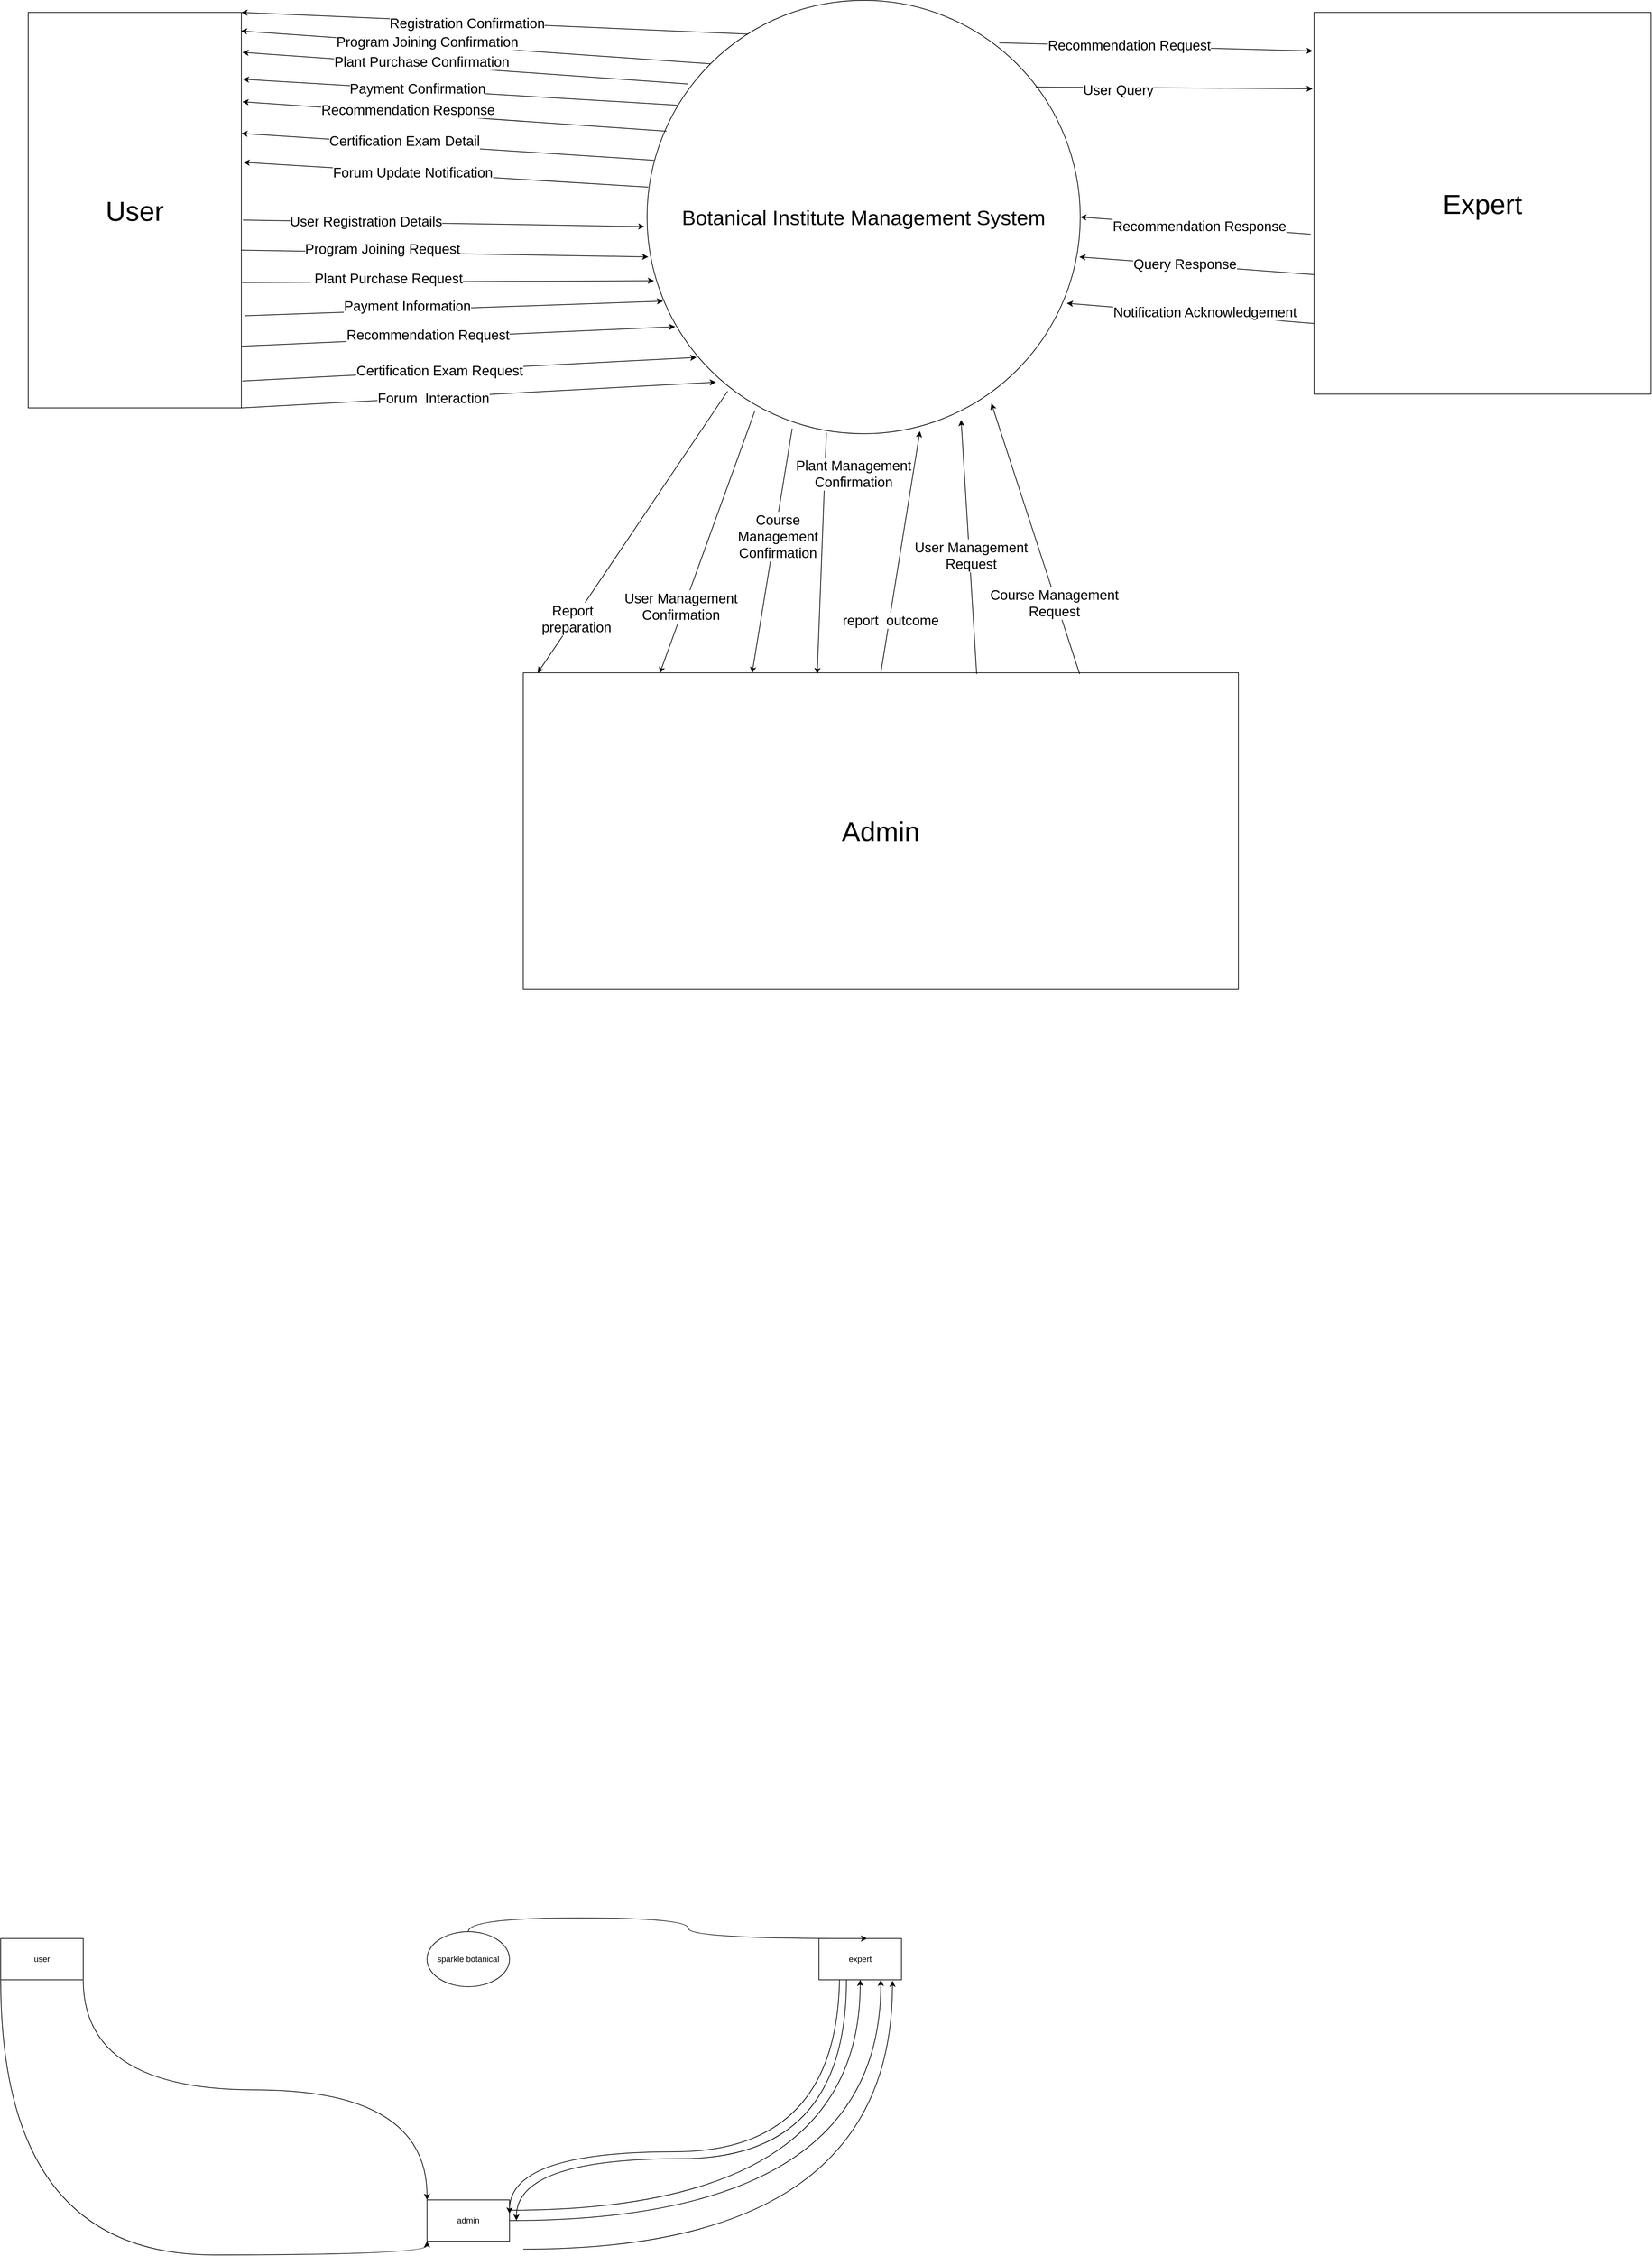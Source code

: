 <mxfile version="22.1.16" type="device">
  <diagram name="Page-1" id="wK68PvIPrZr7_4aeDGbZ">
    <mxGraphModel dx="1525" dy="752" grid="1" gridSize="10" guides="1" tooltips="1" connect="1" arrows="1" fold="1" page="1" pageScale="1" pageWidth="3300" pageHeight="4681" math="0" shadow="0">
      <root>
        <mxCell id="0" />
        <mxCell id="1" parent="0" />
        <mxCell id="sfHX7WNjNzunwl_Qtnw9-26" value="&lt;font style=&quot;font-size: 30px;&quot;&gt;Botanical Institute Management System&lt;/font&gt;" style="ellipse;whiteSpace=wrap;html=1;aspect=fixed;" parent="1" vertex="1">
          <mxGeometry x="1220" y="812.5" width="630" height="630" as="geometry" />
        </mxCell>
        <mxCell id="sfHX7WNjNzunwl_Qtnw9-27" value="&lt;font style=&quot;font-size: 40px;&quot;&gt;User&lt;/font&gt;" style="rounded=0;whiteSpace=wrap;html=1;" parent="1" vertex="1">
          <mxGeometry x="320" y="830" width="310" height="575" as="geometry" />
        </mxCell>
        <mxCell id="oULqDZiRnJvPcXNqzjtD-4" value="" style="endArrow=classic;html=1;rounded=1;entryX=1;entryY=0;entryDx=0;entryDy=0;exitX=0.234;exitY=0.078;exitDx=0;exitDy=0;exitPerimeter=0;curved=0;" parent="1" source="sfHX7WNjNzunwl_Qtnw9-26" target="sfHX7WNjNzunwl_Qtnw9-27" edge="1">
          <mxGeometry width="50" height="50" relative="1" as="geometry">
            <mxPoint x="1230" y="810" as="sourcePoint" />
            <mxPoint x="1280" y="760" as="targetPoint" />
          </mxGeometry>
        </mxCell>
        <mxCell id="oULqDZiRnJvPcXNqzjtD-25" value="&lt;span style=&quot;font-size: 20px;&quot;&gt;Registration Confirmation&lt;/span&gt;" style="edgeLabel;html=1;align=center;verticalAlign=middle;resizable=0;points=[];" parent="oULqDZiRnJvPcXNqzjtD-4" connectable="0" vertex="1">
          <mxGeometry x="0.114" y="1" relative="1" as="geometry">
            <mxPoint x="1" as="offset" />
          </mxGeometry>
        </mxCell>
        <mxCell id="oULqDZiRnJvPcXNqzjtD-5" value="" style="endArrow=classic;html=1;rounded=0;entryX=0.998;entryY=0.047;entryDx=0;entryDy=0;entryPerimeter=0;exitX=0;exitY=0;exitDx=0;exitDy=0;" parent="1" source="sfHX7WNjNzunwl_Qtnw9-26" target="sfHX7WNjNzunwl_Qtnw9-27" edge="1">
          <mxGeometry width="50" height="50" relative="1" as="geometry">
            <mxPoint x="1010" y="980" as="sourcePoint" />
            <mxPoint x="1060" y="930" as="targetPoint" />
          </mxGeometry>
        </mxCell>
        <mxCell id="oULqDZiRnJvPcXNqzjtD-26" value="&lt;span style=&quot;font-size: 20px;&quot;&gt;Program Joining Confirmation&lt;/span&gt;" style="edgeLabel;html=1;align=center;verticalAlign=middle;resizable=0;points=[];" parent="oULqDZiRnJvPcXNqzjtD-5" connectable="0" vertex="1">
          <mxGeometry x="0.419" y="1" relative="1" as="geometry">
            <mxPoint x="72" as="offset" />
          </mxGeometry>
        </mxCell>
        <mxCell id="oULqDZiRnJvPcXNqzjtD-6" value="" style="endArrow=classic;html=1;rounded=0;entryX=1.005;entryY=0.101;entryDx=0;entryDy=0;entryPerimeter=0;exitX=0.095;exitY=0.193;exitDx=0;exitDy=0;exitPerimeter=0;" parent="1" source="sfHX7WNjNzunwl_Qtnw9-26" target="sfHX7WNjNzunwl_Qtnw9-27" edge="1">
          <mxGeometry width="50" height="50" relative="1" as="geometry">
            <mxPoint x="960" y="1050" as="sourcePoint" />
            <mxPoint x="1010" y="1000" as="targetPoint" />
          </mxGeometry>
        </mxCell>
        <mxCell id="oULqDZiRnJvPcXNqzjtD-27" value="&lt;span style=&quot;font-size: 20px;&quot;&gt;Plant Purchase Confirmation&lt;/span&gt;" style="edgeLabel;html=1;align=center;verticalAlign=middle;resizable=0;points=[];" parent="oULqDZiRnJvPcXNqzjtD-6" connectable="0" vertex="1">
          <mxGeometry x="0.474" y="1" relative="1" as="geometry">
            <mxPoint x="90" as="offset" />
          </mxGeometry>
        </mxCell>
        <mxCell id="oULqDZiRnJvPcXNqzjtD-7" value="" style="endArrow=classic;html=1;rounded=0;entryX=1.007;entryY=0.169;entryDx=0;entryDy=0;entryPerimeter=0;exitX=0.071;exitY=0.242;exitDx=0;exitDy=0;exitPerimeter=0;" parent="1" source="sfHX7WNjNzunwl_Qtnw9-26" target="sfHX7WNjNzunwl_Qtnw9-27" edge="1">
          <mxGeometry width="50" height="50" relative="1" as="geometry">
            <mxPoint x="1030" y="1050" as="sourcePoint" />
            <mxPoint x="1080" y="1000" as="targetPoint" />
          </mxGeometry>
        </mxCell>
        <mxCell id="oULqDZiRnJvPcXNqzjtD-28" value="&lt;span style=&quot;font-size: 20px;&quot;&gt;Payment Confirmation&lt;/span&gt;" style="edgeLabel;html=1;align=center;verticalAlign=middle;resizable=0;points=[];" parent="oULqDZiRnJvPcXNqzjtD-7" connectable="0" vertex="1">
          <mxGeometry x="0.355" relative="1" as="geometry">
            <mxPoint x="50" as="offset" />
          </mxGeometry>
        </mxCell>
        <mxCell id="oULqDZiRnJvPcXNqzjtD-8" value="" style="endArrow=classic;html=1;rounded=0;entryX=1.005;entryY=0.226;entryDx=0;entryDy=0;entryPerimeter=0;exitX=0.045;exitY=0.302;exitDx=0;exitDy=0;exitPerimeter=0;" parent="1" source="sfHX7WNjNzunwl_Qtnw9-26" target="sfHX7WNjNzunwl_Qtnw9-27" edge="1">
          <mxGeometry width="50" height="50" relative="1" as="geometry">
            <mxPoint x="1010" y="1110" as="sourcePoint" />
            <mxPoint x="1060" y="1060" as="targetPoint" />
          </mxGeometry>
        </mxCell>
        <mxCell id="oULqDZiRnJvPcXNqzjtD-29" value="&lt;span style=&quot;font-size: 20px;&quot;&gt;Recommendation Response&lt;/span&gt;" style="edgeLabel;html=1;align=center;verticalAlign=middle;resizable=0;points=[];" parent="oULqDZiRnJvPcXNqzjtD-8" connectable="0" vertex="1">
          <mxGeometry x="0.488" relative="1" as="geometry">
            <mxPoint x="82" as="offset" />
          </mxGeometry>
        </mxCell>
        <mxCell id="oULqDZiRnJvPcXNqzjtD-9" value="" style="endArrow=classic;html=1;rounded=0;entryX=1;entryY=0.306;entryDx=0;entryDy=0;entryPerimeter=0;exitX=0.016;exitY=0.369;exitDx=0;exitDy=0;exitPerimeter=0;" parent="1" source="sfHX7WNjNzunwl_Qtnw9-26" target="sfHX7WNjNzunwl_Qtnw9-27" edge="1">
          <mxGeometry width="50" height="50" relative="1" as="geometry">
            <mxPoint x="1010" y="1110" as="sourcePoint" />
            <mxPoint x="1060" y="1060" as="targetPoint" />
          </mxGeometry>
        </mxCell>
        <mxCell id="oULqDZiRnJvPcXNqzjtD-30" value="&lt;font style=&quot;font-size: 20px;&quot;&gt;Certification Exam Detail&lt;/font&gt;" style="edgeLabel;html=1;align=center;verticalAlign=middle;resizable=0;points=[];" parent="oULqDZiRnJvPcXNqzjtD-9" connectable="0" vertex="1">
          <mxGeometry x="0.452" y="-1" relative="1" as="geometry">
            <mxPoint x="72" as="offset" />
          </mxGeometry>
        </mxCell>
        <mxCell id="oULqDZiRnJvPcXNqzjtD-10" value="" style="endArrow=classic;html=1;rounded=0;entryX=1.01;entryY=0.379;entryDx=0;entryDy=0;entryPerimeter=0;exitX=0.003;exitY=0.431;exitDx=0;exitDy=0;exitPerimeter=0;" parent="1" source="sfHX7WNjNzunwl_Qtnw9-26" target="sfHX7WNjNzunwl_Qtnw9-27" edge="1">
          <mxGeometry width="50" height="50" relative="1" as="geometry">
            <mxPoint x="1010" y="1110" as="sourcePoint" />
            <mxPoint x="1060" y="1060" as="targetPoint" />
          </mxGeometry>
        </mxCell>
        <mxCell id="oULqDZiRnJvPcXNqzjtD-31" value="&lt;span style=&quot;font-size: 20px;&quot;&gt;Forum Update Notification&lt;/span&gt;" style="edgeLabel;html=1;align=center;verticalAlign=middle;resizable=0;points=[];" parent="oULqDZiRnJvPcXNqzjtD-10" connectable="0" vertex="1">
          <mxGeometry x="0.407" y="3" relative="1" as="geometry">
            <mxPoint x="71" as="offset" />
          </mxGeometry>
        </mxCell>
        <mxCell id="oULqDZiRnJvPcXNqzjtD-11" value="" style="endArrow=classic;html=1;rounded=0;exitX=1.007;exitY=0.525;exitDx=0;exitDy=0;exitPerimeter=0;entryX=-0.006;entryY=0.522;entryDx=0;entryDy=0;entryPerimeter=0;" parent="1" source="sfHX7WNjNzunwl_Qtnw9-27" target="sfHX7WNjNzunwl_Qtnw9-26" edge="1">
          <mxGeometry width="50" height="50" relative="1" as="geometry">
            <mxPoint x="940" y="1190" as="sourcePoint" />
            <mxPoint x="990" y="1140" as="targetPoint" />
          </mxGeometry>
        </mxCell>
        <mxCell id="oULqDZiRnJvPcXNqzjtD-18" value="&lt;font style=&quot;font-size: 20px;&quot;&gt;User Registration Details&lt;/font&gt;" style="edgeLabel;html=1;align=center;verticalAlign=middle;resizable=0;points=[];" parent="oULqDZiRnJvPcXNqzjtD-11" connectable="0" vertex="1">
          <mxGeometry x="-0.677" y="-2" relative="1" as="geometry">
            <mxPoint x="84" y="-3" as="offset" />
          </mxGeometry>
        </mxCell>
        <mxCell id="oULqDZiRnJvPcXNqzjtD-12" value="" style="endArrow=classic;html=1;rounded=0;exitX=0.998;exitY=0.601;exitDx=0;exitDy=0;exitPerimeter=0;entryX=0.003;entryY=0.592;entryDx=0;entryDy=0;entryPerimeter=0;" parent="1" source="sfHX7WNjNzunwl_Qtnw9-27" target="sfHX7WNjNzunwl_Qtnw9-26" edge="1">
          <mxGeometry width="50" height="50" relative="1" as="geometry">
            <mxPoint x="910" y="1200" as="sourcePoint" />
            <mxPoint x="960" y="1150" as="targetPoint" />
          </mxGeometry>
        </mxCell>
        <mxCell id="oULqDZiRnJvPcXNqzjtD-19" value="&lt;font style=&quot;font-size: 20px;&quot;&gt;Program Joining Request&lt;/font&gt;" style="edgeLabel;html=1;align=center;verticalAlign=middle;resizable=0;points=[];" parent="oULqDZiRnJvPcXNqzjtD-12" connectable="0" vertex="1">
          <mxGeometry x="-0.67" y="-1" relative="1" as="geometry">
            <mxPoint x="107" y="-5" as="offset" />
          </mxGeometry>
        </mxCell>
        <mxCell id="oULqDZiRnJvPcXNqzjtD-13" value="" style="endArrow=classic;html=1;rounded=0;exitX=1.003;exitY=0.683;exitDx=0;exitDy=0;exitPerimeter=0;entryX=0.016;entryY=0.647;entryDx=0;entryDy=0;entryPerimeter=0;" parent="1" source="sfHX7WNjNzunwl_Qtnw9-27" target="sfHX7WNjNzunwl_Qtnw9-26" edge="1">
          <mxGeometry width="50" height="50" relative="1" as="geometry">
            <mxPoint x="940" y="1250" as="sourcePoint" />
            <mxPoint x="990" y="1200" as="targetPoint" />
          </mxGeometry>
        </mxCell>
        <mxCell id="oULqDZiRnJvPcXNqzjtD-20" value="&lt;font style=&quot;font-size: 20px;&quot;&gt;&amp;nbsp;Plant Purchase Request&lt;/font&gt;" style="edgeLabel;html=1;align=center;verticalAlign=middle;resizable=0;points=[];" parent="oULqDZiRnJvPcXNqzjtD-13" connectable="0" vertex="1">
          <mxGeometry x="-0.639" y="-3" relative="1" as="geometry">
            <mxPoint x="102" y="-10" as="offset" />
          </mxGeometry>
        </mxCell>
        <mxCell id="oULqDZiRnJvPcXNqzjtD-14" value="" style="endArrow=classic;html=1;rounded=0;exitX=1.018;exitY=0.767;exitDx=0;exitDy=0;exitPerimeter=0;entryX=0.037;entryY=0.694;entryDx=0;entryDy=0;entryPerimeter=0;" parent="1" source="sfHX7WNjNzunwl_Qtnw9-27" target="sfHX7WNjNzunwl_Qtnw9-26" edge="1">
          <mxGeometry width="50" height="50" relative="1" as="geometry">
            <mxPoint x="940" y="1290" as="sourcePoint" />
            <mxPoint x="990" y="1240" as="targetPoint" />
          </mxGeometry>
        </mxCell>
        <mxCell id="oULqDZiRnJvPcXNqzjtD-21" value="&lt;font style=&quot;font-size: 20px;&quot;&gt;Payment Information&lt;/font&gt;" style="edgeLabel;html=1;align=center;verticalAlign=middle;resizable=0;points=[];" parent="oULqDZiRnJvPcXNqzjtD-14" connectable="0" vertex="1">
          <mxGeometry x="-0.528" y="3" relative="1" as="geometry">
            <mxPoint x="92" y="-7" as="offset" />
          </mxGeometry>
        </mxCell>
        <mxCell id="oULqDZiRnJvPcXNqzjtD-15" value="" style="endArrow=classic;html=1;rounded=0;exitX=1.001;exitY=0.844;exitDx=0;exitDy=0;exitPerimeter=0;entryX=0.065;entryY=0.753;entryDx=0;entryDy=0;entryPerimeter=0;" parent="1" source="sfHX7WNjNzunwl_Qtnw9-27" target="sfHX7WNjNzunwl_Qtnw9-26" edge="1">
          <mxGeometry width="50" height="50" relative="1" as="geometry">
            <mxPoint x="890" y="1340" as="sourcePoint" />
            <mxPoint x="940" y="1290" as="targetPoint" />
          </mxGeometry>
        </mxCell>
        <mxCell id="oULqDZiRnJvPcXNqzjtD-22" value="&lt;font style=&quot;font-size: 20px;&quot;&gt;Recommendation Request&lt;/font&gt;" style="edgeLabel;html=1;align=center;verticalAlign=middle;resizable=0;points=[];" parent="oULqDZiRnJvPcXNqzjtD-15" connectable="0" vertex="1">
          <mxGeometry x="-0.437" y="-3" relative="1" as="geometry">
            <mxPoint x="93" y="-13" as="offset" />
          </mxGeometry>
        </mxCell>
        <mxCell id="oULqDZiRnJvPcXNqzjtD-16" value="" style="endArrow=classic;html=1;rounded=0;exitX=1.004;exitY=0.932;exitDx=0;exitDy=0;exitPerimeter=0;entryX=0.114;entryY=0.824;entryDx=0;entryDy=0;entryPerimeter=0;" parent="1" source="sfHX7WNjNzunwl_Qtnw9-27" target="sfHX7WNjNzunwl_Qtnw9-26" edge="1">
          <mxGeometry width="50" height="50" relative="1" as="geometry">
            <mxPoint x="900" y="1370" as="sourcePoint" />
            <mxPoint x="950" y="1320" as="targetPoint" />
          </mxGeometry>
        </mxCell>
        <mxCell id="oULqDZiRnJvPcXNqzjtD-23" value="&lt;font style=&quot;font-size: 20px;&quot;&gt;Certification Exam Request&lt;/font&gt;" style="edgeLabel;html=1;align=center;verticalAlign=middle;resizable=0;points=[];" parent="oULqDZiRnJvPcXNqzjtD-16" connectable="0" vertex="1">
          <mxGeometry x="-0.453" y="-3" relative="1" as="geometry">
            <mxPoint x="106" y="-10" as="offset" />
          </mxGeometry>
        </mxCell>
        <mxCell id="oULqDZiRnJvPcXNqzjtD-17" value="" style="endArrow=classic;html=1;rounded=0;exitX=1;exitY=1;exitDx=0;exitDy=0;entryX=0.159;entryY=0.881;entryDx=0;entryDy=0;entryPerimeter=0;" parent="1" source="sfHX7WNjNzunwl_Qtnw9-27" target="sfHX7WNjNzunwl_Qtnw9-26" edge="1">
          <mxGeometry width="50" height="50" relative="1" as="geometry">
            <mxPoint x="960" y="1430" as="sourcePoint" />
            <mxPoint x="1010" y="1380" as="targetPoint" />
          </mxGeometry>
        </mxCell>
        <mxCell id="oULqDZiRnJvPcXNqzjtD-24" value="&lt;font style=&quot;font-size: 20px;&quot;&gt;Forum&amp;nbsp; Interaction&lt;/font&gt;" style="edgeLabel;html=1;align=center;verticalAlign=middle;resizable=0;points=[];" parent="oULqDZiRnJvPcXNqzjtD-17" connectable="0" vertex="1">
          <mxGeometry x="-0.447" y="-4" relative="1" as="geometry">
            <mxPoint x="88" y="-9" as="offset" />
          </mxGeometry>
        </mxCell>
        <mxCell id="oULqDZiRnJvPcXNqzjtD-32" value="&lt;span style=&quot;font-size: 40px;&quot;&gt;Expert&lt;/span&gt;" style="rounded=0;whiteSpace=wrap;html=1;" parent="1" vertex="1">
          <mxGeometry x="2190" y="830" width="490" height="555" as="geometry" />
        </mxCell>
        <mxCell id="oULqDZiRnJvPcXNqzjtD-33" value="" style="endArrow=classic;html=1;rounded=0;exitX=0.813;exitY=0.098;exitDx=0;exitDy=0;exitPerimeter=0;entryX=-0.004;entryY=0.101;entryDx=0;entryDy=0;entryPerimeter=0;" parent="1" source="sfHX7WNjNzunwl_Qtnw9-26" target="oULqDZiRnJvPcXNqzjtD-32" edge="1">
          <mxGeometry width="50" height="50" relative="1" as="geometry">
            <mxPoint x="1700" y="830" as="sourcePoint" />
            <mxPoint x="1750" y="780" as="targetPoint" />
          </mxGeometry>
        </mxCell>
        <mxCell id="oULqDZiRnJvPcXNqzjtD-43" value="&lt;span style=&quot;font-size: 20px;&quot;&gt;Recommendation Request&lt;/span&gt;" style="edgeLabel;html=1;align=center;verticalAlign=middle;resizable=0;points=[];" parent="oULqDZiRnJvPcXNqzjtD-33" connectable="0" vertex="1">
          <mxGeometry x="-0.383" y="1" relative="1" as="geometry">
            <mxPoint x="48" as="offset" />
          </mxGeometry>
        </mxCell>
        <mxCell id="oULqDZiRnJvPcXNqzjtD-34" value="" style="endArrow=classic;html=1;rounded=0;exitX=0.897;exitY=0.2;exitDx=0;exitDy=0;exitPerimeter=0;entryX=-0.004;entryY=0.2;entryDx=0;entryDy=0;entryPerimeter=0;" parent="1" source="sfHX7WNjNzunwl_Qtnw9-26" target="oULqDZiRnJvPcXNqzjtD-32" edge="1">
          <mxGeometry width="50" height="50" relative="1" as="geometry">
            <mxPoint x="1840" y="940" as="sourcePoint" />
            <mxPoint x="1890" y="890" as="targetPoint" />
          </mxGeometry>
        </mxCell>
        <mxCell id="oULqDZiRnJvPcXNqzjtD-44" value="&lt;span style=&quot;font-size: 20px;&quot;&gt;User Query&lt;/span&gt;" style="edgeLabel;html=1;align=center;verticalAlign=middle;resizable=0;points=[];" parent="oULqDZiRnJvPcXNqzjtD-34" connectable="0" vertex="1">
          <mxGeometry x="-0.403" y="-3" relative="1" as="geometry">
            <mxPoint x="-1" as="offset" />
          </mxGeometry>
        </mxCell>
        <mxCell id="oULqDZiRnJvPcXNqzjtD-37" value="" style="endArrow=classic;html=1;rounded=0;entryX=1;entryY=0.5;entryDx=0;entryDy=0;exitX=-0.01;exitY=0.581;exitDx=0;exitDy=0;exitPerimeter=0;" parent="1" source="oULqDZiRnJvPcXNqzjtD-32" target="sfHX7WNjNzunwl_Qtnw9-26" edge="1">
          <mxGeometry width="50" height="50" relative="1" as="geometry">
            <mxPoint x="1990" y="1190" as="sourcePoint" />
            <mxPoint x="2040" y="1140" as="targetPoint" />
          </mxGeometry>
        </mxCell>
        <mxCell id="oULqDZiRnJvPcXNqzjtD-49" value="&lt;span style=&quot;font-size: 20px;&quot;&gt;Recommendation Response&lt;/span&gt;" style="edgeLabel;html=1;align=center;verticalAlign=middle;resizable=0;points=[];" parent="oULqDZiRnJvPcXNqzjtD-37" connectable="0" vertex="1">
          <mxGeometry x="0.381" y="5" relative="1" as="geometry">
            <mxPoint x="69" as="offset" />
          </mxGeometry>
        </mxCell>
        <mxCell id="oULqDZiRnJvPcXNqzjtD-38" value="" style="endArrow=classic;html=1;rounded=0;entryX=0.998;entryY=0.592;entryDx=0;entryDy=0;entryPerimeter=0;exitX=0.001;exitY=0.687;exitDx=0;exitDy=0;exitPerimeter=0;" parent="1" source="oULqDZiRnJvPcXNqzjtD-32" target="sfHX7WNjNzunwl_Qtnw9-26" edge="1">
          <mxGeometry width="50" height="50" relative="1" as="geometry">
            <mxPoint x="1940" y="1270" as="sourcePoint" />
            <mxPoint x="1990" y="1220" as="targetPoint" />
          </mxGeometry>
        </mxCell>
        <mxCell id="oULqDZiRnJvPcXNqzjtD-50" value="&lt;span style=&quot;font-size: 20px;&quot;&gt;Query Response&lt;/span&gt;" style="edgeLabel;html=1;align=center;verticalAlign=middle;resizable=0;points=[];" parent="oULqDZiRnJvPcXNqzjtD-38" connectable="0" vertex="1">
          <mxGeometry x="0.434" y="2" relative="1" as="geometry">
            <mxPoint x="56" as="offset" />
          </mxGeometry>
        </mxCell>
        <mxCell id="oULqDZiRnJvPcXNqzjtD-40" value="" style="endArrow=classic;html=1;rounded=0;entryX=0.969;entryY=0.699;entryDx=0;entryDy=0;entryPerimeter=0;exitX=0.001;exitY=0.815;exitDx=0;exitDy=0;exitPerimeter=0;" parent="1" source="oULqDZiRnJvPcXNqzjtD-32" target="sfHX7WNjNzunwl_Qtnw9-26" edge="1">
          <mxGeometry width="50" height="50" relative="1" as="geometry">
            <mxPoint x="1900" y="1440" as="sourcePoint" />
            <mxPoint x="1950" y="1390" as="targetPoint" />
          </mxGeometry>
        </mxCell>
        <mxCell id="oULqDZiRnJvPcXNqzjtD-51" value="&lt;span style=&quot;font-size: 20px;&quot;&gt;Notification Acknowledgement&lt;/span&gt;" style="edgeLabel;html=1;align=center;verticalAlign=middle;resizable=0;points=[];" parent="oULqDZiRnJvPcXNqzjtD-40" connectable="0" vertex="1">
          <mxGeometry x="0.366" y="3" relative="1" as="geometry">
            <mxPoint x="86" as="offset" />
          </mxGeometry>
        </mxCell>
        <mxCell id="oULqDZiRnJvPcXNqzjtD-53" value="&lt;span style=&quot;font-size: 40px;&quot;&gt;Admin&lt;/span&gt;" style="rounded=0;whiteSpace=wrap;html=1;" parent="1" vertex="1">
          <mxGeometry x="1040" y="1790" width="1040" height="460" as="geometry" />
        </mxCell>
        <mxCell id="oULqDZiRnJvPcXNqzjtD-58" value="" style="endArrow=classic;html=1;rounded=0;exitX=0.186;exitY=0.902;exitDx=0;exitDy=0;exitPerimeter=0;entryX=0.02;entryY=0.001;entryDx=0;entryDy=0;entryPerimeter=0;" parent="1" source="sfHX7WNjNzunwl_Qtnw9-26" target="oULqDZiRnJvPcXNqzjtD-53" edge="1">
          <mxGeometry width="50" height="50" relative="1" as="geometry">
            <mxPoint x="1280" y="1550" as="sourcePoint" />
            <mxPoint x="1330" y="1500" as="targetPoint" />
          </mxGeometry>
        </mxCell>
        <mxCell id="oULqDZiRnJvPcXNqzjtD-71" value="&lt;span style=&quot;font-size: 20px;&quot;&gt;Report&amp;nbsp;&amp;nbsp;&lt;br&gt;preparation&lt;br&gt;&lt;/span&gt;" style="edgeLabel;html=1;align=center;verticalAlign=middle;resizable=0;points=[];" parent="oULqDZiRnJvPcXNqzjtD-58" connectable="0" vertex="1">
          <mxGeometry x="0.603" y="2" relative="1" as="geometry">
            <mxPoint x="-1" y="1" as="offset" />
          </mxGeometry>
        </mxCell>
        <mxCell id="oULqDZiRnJvPcXNqzjtD-59" value="" style="endArrow=classic;html=1;rounded=0;exitX=0.249;exitY=0.947;exitDx=0;exitDy=0;exitPerimeter=0;entryX=0.191;entryY=0.001;entryDx=0;entryDy=0;entryPerimeter=0;" parent="1" source="sfHX7WNjNzunwl_Qtnw9-26" target="oULqDZiRnJvPcXNqzjtD-53" edge="1">
          <mxGeometry width="50" height="50" relative="1" as="geometry">
            <mxPoint x="1350" y="1500" as="sourcePoint" />
            <mxPoint x="1400" y="1450" as="targetPoint" />
          </mxGeometry>
        </mxCell>
        <mxCell id="oULqDZiRnJvPcXNqzjtD-73" value="&lt;span style=&quot;font-size: 20px;&quot;&gt;User Management &lt;br&gt;Confirmation&lt;/span&gt;" style="edgeLabel;html=1;align=center;verticalAlign=middle;resizable=0;points=[];" parent="oULqDZiRnJvPcXNqzjtD-59" connectable="0" vertex="1">
          <mxGeometry x="0.492" y="-3" relative="1" as="geometry">
            <mxPoint x="-2" as="offset" />
          </mxGeometry>
        </mxCell>
        <mxCell id="oULqDZiRnJvPcXNqzjtD-60" value="" style="endArrow=classic;html=1;rounded=0;exitX=0.335;exitY=0.988;exitDx=0;exitDy=0;exitPerimeter=0;entryX=0.32;entryY=0.001;entryDx=0;entryDy=0;entryPerimeter=0;" parent="1" source="sfHX7WNjNzunwl_Qtnw9-26" target="oULqDZiRnJvPcXNqzjtD-53" edge="1">
          <mxGeometry width="50" height="50" relative="1" as="geometry">
            <mxPoint x="1410" y="1580" as="sourcePoint" />
            <mxPoint x="1460" y="1530" as="targetPoint" />
          </mxGeometry>
        </mxCell>
        <mxCell id="oULqDZiRnJvPcXNqzjtD-74" value="&lt;span style=&quot;font-size: 20px;&quot;&gt;Course &lt;br&gt;Management&lt;br&gt;Confirmation&lt;br&gt;&lt;/span&gt;" style="edgeLabel;html=1;align=center;verticalAlign=middle;resizable=0;points=[];" parent="oULqDZiRnJvPcXNqzjtD-60" connectable="0" vertex="1">
          <mxGeometry x="0.231" relative="1" as="geometry">
            <mxPoint x="15" y="-63" as="offset" />
          </mxGeometry>
        </mxCell>
        <mxCell id="oULqDZiRnJvPcXNqzjtD-61" value="" style="endArrow=classic;html=1;rounded=0;exitX=0.414;exitY=0.998;exitDx=0;exitDy=0;exitPerimeter=0;entryX=0.411;entryY=0.004;entryDx=0;entryDy=0;entryPerimeter=0;" parent="1" source="sfHX7WNjNzunwl_Qtnw9-26" target="oULqDZiRnJvPcXNqzjtD-53" edge="1">
          <mxGeometry width="50" height="50" relative="1" as="geometry">
            <mxPoint x="1500" y="1550" as="sourcePoint" />
            <mxPoint x="1550" y="1500" as="targetPoint" />
          </mxGeometry>
        </mxCell>
        <mxCell id="oULqDZiRnJvPcXNqzjtD-75" value="&lt;span style=&quot;font-size: 20px;&quot;&gt;Plant Management&lt;br&gt;Confirmation&lt;br&gt;&lt;/span&gt;" style="edgeLabel;html=1;align=center;verticalAlign=middle;resizable=0;points=[];" parent="oULqDZiRnJvPcXNqzjtD-61" connectable="0" vertex="1">
          <mxGeometry x="0.367" y="1" relative="1" as="geometry">
            <mxPoint x="47" y="-181" as="offset" />
          </mxGeometry>
        </mxCell>
        <mxCell id="oULqDZiRnJvPcXNqzjtD-62" value="" style="endArrow=classic;html=1;rounded=0;entryX=0.63;entryY=0.994;entryDx=0;entryDy=0;entryPerimeter=0;exitX=0.5;exitY=0;exitDx=0;exitDy=0;" parent="1" source="oULqDZiRnJvPcXNqzjtD-53" target="sfHX7WNjNzunwl_Qtnw9-26" edge="1">
          <mxGeometry width="50" height="50" relative="1" as="geometry">
            <mxPoint x="1590" y="1700" as="sourcePoint" />
            <mxPoint x="1640" y="1640" as="targetPoint" />
          </mxGeometry>
        </mxCell>
        <mxCell id="oULqDZiRnJvPcXNqzjtD-67" value="&lt;span style=&quot;font-size: 20px;&quot;&gt;report&amp;nbsp; outcome&lt;/span&gt;" style="edgeLabel;html=1;align=center;verticalAlign=middle;resizable=0;points=[];" parent="oULqDZiRnJvPcXNqzjtD-62" connectable="0" vertex="1">
          <mxGeometry x="-0.559" y="-1" relative="1" as="geometry">
            <mxPoint as="offset" />
          </mxGeometry>
        </mxCell>
        <mxCell id="oULqDZiRnJvPcXNqzjtD-63" value="" style="endArrow=classic;html=1;rounded=0;entryX=0.725;entryY=0.968;entryDx=0;entryDy=0;entryPerimeter=0;exitX=0.634;exitY=0.004;exitDx=0;exitDy=0;exitPerimeter=0;" parent="1" source="oULqDZiRnJvPcXNqzjtD-53" target="sfHX7WNjNzunwl_Qtnw9-26" edge="1">
          <mxGeometry width="50" height="50" relative="1" as="geometry">
            <mxPoint x="1680" y="1710" as="sourcePoint" />
            <mxPoint x="1720" y="1670" as="targetPoint" />
          </mxGeometry>
        </mxCell>
        <mxCell id="oULqDZiRnJvPcXNqzjtD-68" value="&lt;span style=&quot;font-size: 20px;&quot;&gt;User Management&lt;br&gt;Request&lt;br&gt;&lt;/span&gt;" style="edgeLabel;html=1;align=center;verticalAlign=middle;resizable=0;points=[];" parent="oULqDZiRnJvPcXNqzjtD-63" connectable="0" vertex="1">
          <mxGeometry x="-0.067" y="-2" relative="1" as="geometry">
            <mxPoint y="-1" as="offset" />
          </mxGeometry>
        </mxCell>
        <mxCell id="oULqDZiRnJvPcXNqzjtD-64" value="" style="endArrow=classic;html=1;rounded=0;entryX=0.795;entryY=0.93;entryDx=0;entryDy=0;entryPerimeter=0;exitX=0.778;exitY=0.004;exitDx=0;exitDy=0;exitPerimeter=0;" parent="1" source="oULqDZiRnJvPcXNqzjtD-53" target="sfHX7WNjNzunwl_Qtnw9-26" edge="1">
          <mxGeometry width="50" height="50" relative="1" as="geometry">
            <mxPoint x="1880" y="1720" as="sourcePoint" />
            <mxPoint x="1970" y="1600" as="targetPoint" />
          </mxGeometry>
        </mxCell>
        <mxCell id="oULqDZiRnJvPcXNqzjtD-69" value="&lt;span style=&quot;font-size: 20px;&quot;&gt;Course Management &lt;br&gt;Request&lt;/span&gt;" style="edgeLabel;html=1;align=center;verticalAlign=middle;resizable=0;points=[];" parent="oULqDZiRnJvPcXNqzjtD-64" connectable="0" vertex="1">
          <mxGeometry x="-0.468" y="3" relative="1" as="geometry">
            <mxPoint as="offset" />
          </mxGeometry>
        </mxCell>
        <mxCell id="AqQ0djGdyfIDZWBd2iRQ-21" style="edgeStyle=orthogonalEdgeStyle;rounded=0;orthogonalLoop=1;jettySize=auto;html=1;exitX=0;exitY=1;exitDx=0;exitDy=0;entryX=0;entryY=1;entryDx=0;entryDy=0;curved=1;" edge="1" parent="1" source="AqQ0djGdyfIDZWBd2iRQ-3" target="AqQ0djGdyfIDZWBd2iRQ-4">
          <mxGeometry relative="1" as="geometry" />
        </mxCell>
        <mxCell id="AqQ0djGdyfIDZWBd2iRQ-3" value="user" style="rounded=0;whiteSpace=wrap;html=1;" vertex="1" parent="1">
          <mxGeometry x="280" y="3630" width="120" height="60" as="geometry" />
        </mxCell>
        <mxCell id="AqQ0djGdyfIDZWBd2iRQ-13" style="edgeStyle=orthogonalEdgeStyle;rounded=0;orthogonalLoop=1;jettySize=auto;html=1;exitX=1;exitY=0.25;exitDx=0;exitDy=0;entryX=0.5;entryY=1;entryDx=0;entryDy=0;curved=1;" edge="1" parent="1" source="AqQ0djGdyfIDZWBd2iRQ-4" target="AqQ0djGdyfIDZWBd2iRQ-5">
          <mxGeometry relative="1" as="geometry" />
        </mxCell>
        <mxCell id="AqQ0djGdyfIDZWBd2iRQ-4" value="admin" style="rounded=0;whiteSpace=wrap;html=1;" vertex="1" parent="1">
          <mxGeometry x="900" y="4010" width="120" height="60" as="geometry" />
        </mxCell>
        <mxCell id="AqQ0djGdyfIDZWBd2iRQ-18" style="edgeStyle=orthogonalEdgeStyle;rounded=0;orthogonalLoop=1;jettySize=auto;html=1;exitX=0.25;exitY=1;exitDx=0;exitDy=0;entryX=1;entryY=0.5;entryDx=0;entryDy=0;curved=1;" edge="1" parent="1">
          <mxGeometry relative="1" as="geometry">
            <mxPoint x="1500" y="3680" as="sourcePoint" />
            <mxPoint x="1020" y="4030" as="targetPoint" />
            <Array as="points">
              <mxPoint x="1500" y="3940" />
              <mxPoint x="1020" y="3940" />
            </Array>
          </mxGeometry>
        </mxCell>
        <mxCell id="AqQ0djGdyfIDZWBd2iRQ-5" value="expert" style="rounded=0;whiteSpace=wrap;html=1;" vertex="1" parent="1">
          <mxGeometry x="1470" y="3630" width="120" height="60" as="geometry" />
        </mxCell>
        <mxCell id="AqQ0djGdyfIDZWBd2iRQ-12" style="edgeStyle=orthogonalEdgeStyle;rounded=0;orthogonalLoop=1;jettySize=auto;html=1;exitX=1;exitY=0.5;exitDx=0;exitDy=0;curved=1;entryX=0.75;entryY=1;entryDx=0;entryDy=0;" edge="1" parent="1" source="AqQ0djGdyfIDZWBd2iRQ-4" target="AqQ0djGdyfIDZWBd2iRQ-5">
          <mxGeometry relative="1" as="geometry">
            <mxPoint x="1737.57" y="3750" as="targetPoint" />
            <mxPoint x="1109.996" y="4061.716" as="sourcePoint" />
          </mxGeometry>
        </mxCell>
        <mxCell id="AqQ0djGdyfIDZWBd2iRQ-6" value="sparkle botanical" style="ellipse;whiteSpace=wrap;html=1;" vertex="1" parent="1">
          <mxGeometry x="900" y="3620" width="120" height="80" as="geometry" />
        </mxCell>
        <mxCell id="AqQ0djGdyfIDZWBd2iRQ-14" style="edgeStyle=orthogonalEdgeStyle;rounded=0;orthogonalLoop=1;jettySize=auto;html=1;exitX=1;exitY=0.75;exitDx=0;exitDy=0;entryX=0.891;entryY=1.02;entryDx=0;entryDy=0;entryPerimeter=0;curved=1;" edge="1" parent="1" target="AqQ0djGdyfIDZWBd2iRQ-5">
          <mxGeometry relative="1" as="geometry">
            <mxPoint x="1040" y="4081.64" as="sourcePoint" />
            <mxPoint x="1591.52" y="3720.0" as="targetPoint" />
          </mxGeometry>
        </mxCell>
        <mxCell id="AqQ0djGdyfIDZWBd2iRQ-20" style="edgeStyle=orthogonalEdgeStyle;rounded=0;orthogonalLoop=1;jettySize=auto;html=1;exitX=0.25;exitY=1;exitDx=0;exitDy=0;entryX=1;entryY=0.5;entryDx=0;entryDy=0;curved=1;" edge="1" parent="1">
          <mxGeometry relative="1" as="geometry">
            <mxPoint x="1510" y="3690" as="sourcePoint" />
            <mxPoint x="1030" y="4040" as="targetPoint" />
            <Array as="points">
              <mxPoint x="1510" y="3950" />
              <mxPoint x="1030" y="3950" />
            </Array>
          </mxGeometry>
        </mxCell>
        <mxCell id="AqQ0djGdyfIDZWBd2iRQ-24" style="edgeStyle=orthogonalEdgeStyle;rounded=0;orthogonalLoop=1;jettySize=auto;html=1;exitX=1;exitY=1;exitDx=0;exitDy=0;entryX=0;entryY=0;entryDx=0;entryDy=0;curved=1;" edge="1" parent="1" source="AqQ0djGdyfIDZWBd2iRQ-3" target="AqQ0djGdyfIDZWBd2iRQ-4">
          <mxGeometry relative="1" as="geometry">
            <mxPoint x="290" y="3700" as="sourcePoint" />
            <mxPoint x="910" y="4080" as="targetPoint" />
          </mxGeometry>
        </mxCell>
        <mxCell id="AqQ0djGdyfIDZWBd2iRQ-25" style="edgeStyle=orthogonalEdgeStyle;rounded=0;orthogonalLoop=1;jettySize=auto;html=1;entryX=0;entryY=1;entryDx=0;entryDy=0;curved=1;exitX=0.5;exitY=0;exitDx=0;exitDy=0;" edge="1" parent="1" source="AqQ0djGdyfIDZWBd2iRQ-6">
          <mxGeometry relative="1" as="geometry">
            <mxPoint x="960" y="3610" as="sourcePoint" />
            <mxPoint x="1540" y="3630" as="targetPoint" />
          </mxGeometry>
        </mxCell>
      </root>
    </mxGraphModel>
  </diagram>
</mxfile>
